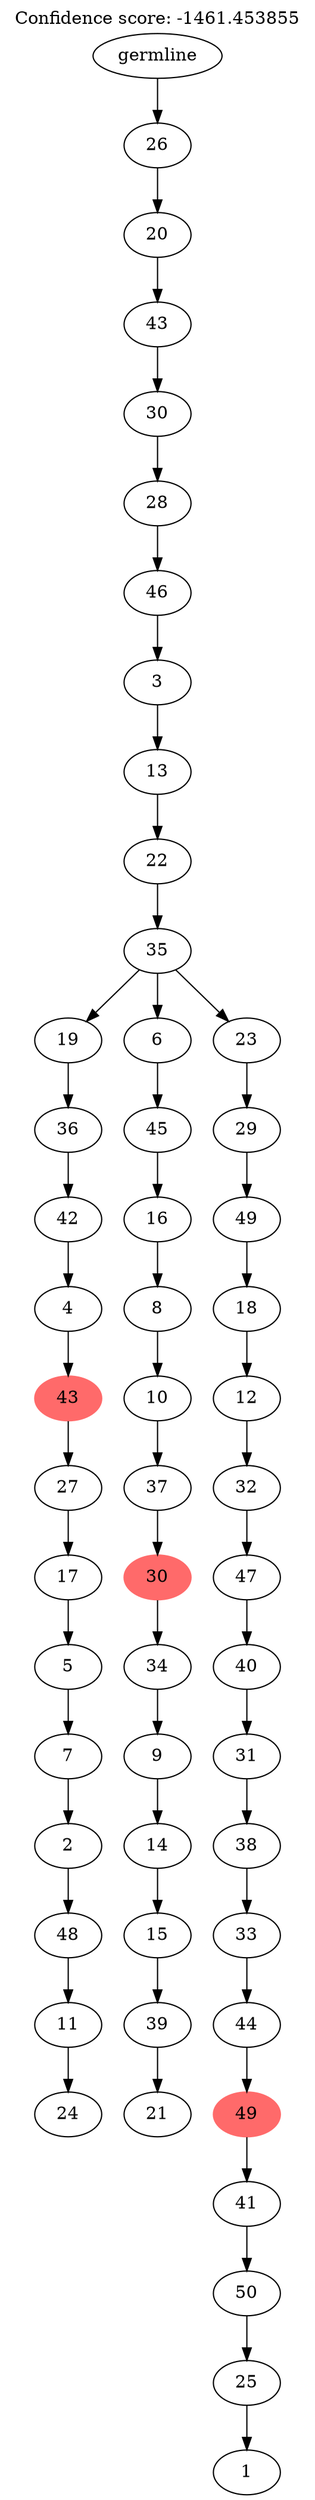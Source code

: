 digraph g {
	"52" -> "53";
	"53" [label="24"];
	"51" -> "52";
	"52" [label="11"];
	"50" -> "51";
	"51" [label="48"];
	"49" -> "50";
	"50" [label="2"];
	"48" -> "49";
	"49" [label="7"];
	"47" -> "48";
	"48" [label="5"];
	"46" -> "47";
	"47" [label="17"];
	"45" -> "46";
	"46" [label="27"];
	"44" -> "45";
	"45" [color=indianred1, style=filled, label="43"];
	"43" -> "44";
	"44" [label="4"];
	"42" -> "43";
	"43" [label="42"];
	"41" -> "42";
	"42" [label="36"];
	"39" -> "40";
	"40" [label="21"];
	"38" -> "39";
	"39" [label="39"];
	"37" -> "38";
	"38" [label="15"];
	"36" -> "37";
	"37" [label="14"];
	"35" -> "36";
	"36" [label="9"];
	"34" -> "35";
	"35" [label="34"];
	"33" -> "34";
	"34" [color=indianred1, style=filled, label="30"];
	"32" -> "33";
	"33" [label="37"];
	"31" -> "32";
	"32" [label="10"];
	"30" -> "31";
	"31" [label="8"];
	"29" -> "30";
	"30" [label="16"];
	"28" -> "29";
	"29" [label="45"];
	"26" -> "27";
	"27" [label="1"];
	"25" -> "26";
	"26" [label="25"];
	"24" -> "25";
	"25" [label="50"];
	"23" -> "24";
	"24" [label="41"];
	"22" -> "23";
	"23" [color=indianred1, style=filled, label="49"];
	"21" -> "22";
	"22" [label="44"];
	"20" -> "21";
	"21" [label="33"];
	"19" -> "20";
	"20" [label="38"];
	"18" -> "19";
	"19" [label="31"];
	"17" -> "18";
	"18" [label="40"];
	"16" -> "17";
	"17" [label="47"];
	"15" -> "16";
	"16" [label="32"];
	"14" -> "15";
	"15" [label="12"];
	"13" -> "14";
	"14" [label="18"];
	"12" -> "13";
	"13" [label="49"];
	"11" -> "12";
	"12" [label="29"];
	"10" -> "11";
	"11" [label="23"];
	"10" -> "28";
	"28" [label="6"];
	"10" -> "41";
	"41" [label="19"];
	"9" -> "10";
	"10" [label="35"];
	"8" -> "9";
	"9" [label="22"];
	"7" -> "8";
	"8" [label="13"];
	"6" -> "7";
	"7" [label="3"];
	"5" -> "6";
	"6" [label="46"];
	"4" -> "5";
	"5" [label="28"];
	"3" -> "4";
	"4" [label="30"];
	"2" -> "3";
	"3" [label="43"];
	"1" -> "2";
	"2" [label="20"];
	"0" -> "1";
	"1" [label="26"];
	"0" [label="germline"];
	labelloc="t";
	label="Confidence score: -1461.453855";
}
